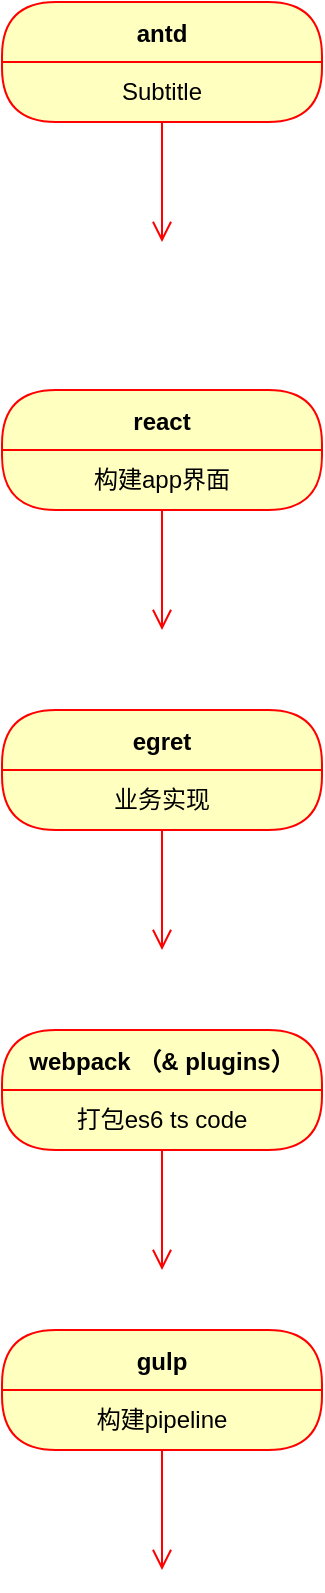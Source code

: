 <mxfile version="20.3.0" type="github">
  <diagram id="RyOypk_LRAsxnf7cehFb" name="第 1 页">
    <mxGraphModel dx="16" dy="635" grid="0" gridSize="10" guides="1" tooltips="1" connect="1" arrows="1" fold="1" page="1" pageScale="1" pageWidth="1169" pageHeight="827" math="0" shadow="0">
      <root>
        <mxCell id="0" />
        <mxCell id="1" parent="0" />
        <mxCell id="iCX3cISmmqJYiOSi0hr1-3" value="react" style="swimlane;fontStyle=1;align=center;verticalAlign=middle;childLayout=stackLayout;horizontal=1;startSize=30;horizontalStack=0;resizeParent=0;resizeLast=1;container=0;fontColor=#000000;collapsible=0;rounded=1;arcSize=30;strokeColor=#ff0000;fillColor=#ffffc0;swimlaneFillColor=#ffffc0;dropTarget=0;" vertex="1" parent="1">
          <mxGeometry x="1223" y="229" width="160" height="60" as="geometry" />
        </mxCell>
        <mxCell id="iCX3cISmmqJYiOSi0hr1-4" value="构建app界面" style="text;html=1;strokeColor=none;fillColor=none;align=center;verticalAlign=middle;spacingLeft=4;spacingRight=4;whiteSpace=wrap;overflow=hidden;rotatable=0;fontColor=#000000;" vertex="1" parent="iCX3cISmmqJYiOSi0hr1-3">
          <mxGeometry y="30" width="160" height="30" as="geometry" />
        </mxCell>
        <mxCell id="iCX3cISmmqJYiOSi0hr1-5" value="" style="edgeStyle=orthogonalEdgeStyle;html=1;verticalAlign=bottom;endArrow=open;endSize=8;strokeColor=#ff0000;rounded=0;" edge="1" source="iCX3cISmmqJYiOSi0hr1-3" parent="1">
          <mxGeometry relative="1" as="geometry">
            <mxPoint x="1303" y="349" as="targetPoint" />
          </mxGeometry>
        </mxCell>
        <mxCell id="iCX3cISmmqJYiOSi0hr1-6" value="antd" style="swimlane;fontStyle=1;align=center;verticalAlign=middle;childLayout=stackLayout;horizontal=1;startSize=30;horizontalStack=0;resizeParent=0;resizeLast=1;container=0;fontColor=#000000;collapsible=0;rounded=1;arcSize=30;strokeColor=#ff0000;fillColor=#ffffc0;swimlaneFillColor=#ffffc0;dropTarget=0;" vertex="1" parent="1">
          <mxGeometry x="1223" y="35" width="160" height="60" as="geometry" />
        </mxCell>
        <mxCell id="iCX3cISmmqJYiOSi0hr1-7" value="Subtitle" style="text;html=1;strokeColor=none;fillColor=none;align=center;verticalAlign=middle;spacingLeft=4;spacingRight=4;whiteSpace=wrap;overflow=hidden;rotatable=0;fontColor=#000000;" vertex="1" parent="iCX3cISmmqJYiOSi0hr1-6">
          <mxGeometry y="30" width="160" height="30" as="geometry" />
        </mxCell>
        <mxCell id="iCX3cISmmqJYiOSi0hr1-8" value="" style="edgeStyle=orthogonalEdgeStyle;html=1;verticalAlign=bottom;endArrow=open;endSize=8;strokeColor=#ff0000;rounded=0;" edge="1" parent="1" source="iCX3cISmmqJYiOSi0hr1-6">
          <mxGeometry relative="1" as="geometry">
            <mxPoint x="1303" y="155" as="targetPoint" />
          </mxGeometry>
        </mxCell>
        <mxCell id="iCX3cISmmqJYiOSi0hr1-9" value="egret" style="swimlane;fontStyle=1;align=center;verticalAlign=middle;childLayout=stackLayout;horizontal=1;startSize=30;horizontalStack=0;resizeParent=0;resizeLast=1;container=0;fontColor=#000000;collapsible=0;rounded=1;arcSize=30;strokeColor=#ff0000;fillColor=#ffffc0;swimlaneFillColor=#ffffc0;dropTarget=0;" vertex="1" parent="1">
          <mxGeometry x="1223" y="389" width="160" height="60" as="geometry" />
        </mxCell>
        <mxCell id="iCX3cISmmqJYiOSi0hr1-10" value="业务实现" style="text;html=1;strokeColor=none;fillColor=none;align=center;verticalAlign=middle;spacingLeft=4;spacingRight=4;whiteSpace=wrap;overflow=hidden;rotatable=0;fontColor=#000000;" vertex="1" parent="iCX3cISmmqJYiOSi0hr1-9">
          <mxGeometry y="30" width="160" height="30" as="geometry" />
        </mxCell>
        <mxCell id="iCX3cISmmqJYiOSi0hr1-12" value="Subtitle" style="text;html=1;strokeColor=none;fillColor=none;align=center;verticalAlign=middle;spacingLeft=4;spacingRight=4;whiteSpace=wrap;overflow=hidden;rotatable=0;fontColor=#000000;" vertex="1" parent="iCX3cISmmqJYiOSi0hr1-9">
          <mxGeometry y="60" width="160" as="geometry" />
        </mxCell>
        <mxCell id="iCX3cISmmqJYiOSi0hr1-11" value="" style="edgeStyle=orthogonalEdgeStyle;html=1;verticalAlign=bottom;endArrow=open;endSize=8;strokeColor=#ff0000;rounded=0;" edge="1" parent="1" source="iCX3cISmmqJYiOSi0hr1-9">
          <mxGeometry relative="1" as="geometry">
            <mxPoint x="1303" y="509" as="targetPoint" />
          </mxGeometry>
        </mxCell>
        <mxCell id="iCX3cISmmqJYiOSi0hr1-13" value="webpack （&amp; plugins）" style="swimlane;fontStyle=1;align=center;verticalAlign=middle;childLayout=stackLayout;horizontal=1;startSize=30;horizontalStack=0;resizeParent=0;resizeLast=1;container=0;fontColor=#000000;collapsible=0;rounded=1;arcSize=30;strokeColor=#ff0000;fillColor=#ffffc0;swimlaneFillColor=#ffffc0;dropTarget=0;" vertex="1" parent="1">
          <mxGeometry x="1223" y="549" width="160" height="60" as="geometry" />
        </mxCell>
        <mxCell id="iCX3cISmmqJYiOSi0hr1-15" value="打包es6 ts code" style="text;html=1;strokeColor=none;fillColor=none;align=center;verticalAlign=middle;spacingLeft=4;spacingRight=4;whiteSpace=wrap;overflow=hidden;rotatable=0;fontColor=#000000;" vertex="1" parent="iCX3cISmmqJYiOSi0hr1-13">
          <mxGeometry y="30" width="160" height="30" as="geometry" />
        </mxCell>
        <mxCell id="iCX3cISmmqJYiOSi0hr1-16" value="" style="edgeStyle=orthogonalEdgeStyle;html=1;verticalAlign=bottom;endArrow=open;endSize=8;strokeColor=#ff0000;rounded=0;" edge="1" parent="1" source="iCX3cISmmqJYiOSi0hr1-13">
          <mxGeometry relative="1" as="geometry">
            <mxPoint x="1303" y="669" as="targetPoint" />
          </mxGeometry>
        </mxCell>
        <mxCell id="iCX3cISmmqJYiOSi0hr1-22" value="gulp" style="swimlane;fontStyle=1;align=center;verticalAlign=middle;childLayout=stackLayout;horizontal=1;startSize=30;horizontalStack=0;resizeParent=0;resizeLast=1;container=0;fontColor=#000000;collapsible=0;rounded=1;arcSize=30;strokeColor=#ff0000;fillColor=#ffffc0;swimlaneFillColor=#ffffc0;dropTarget=0;" vertex="1" parent="1">
          <mxGeometry x="1223" y="699" width="160" height="60" as="geometry" />
        </mxCell>
        <mxCell id="iCX3cISmmqJYiOSi0hr1-23" value="构建pipeline" style="text;html=1;strokeColor=none;fillColor=none;align=center;verticalAlign=middle;spacingLeft=4;spacingRight=4;whiteSpace=wrap;overflow=hidden;rotatable=0;fontColor=#000000;" vertex="1" parent="iCX3cISmmqJYiOSi0hr1-22">
          <mxGeometry y="30" width="160" height="30" as="geometry" />
        </mxCell>
        <mxCell id="iCX3cISmmqJYiOSi0hr1-24" value="" style="edgeStyle=orthogonalEdgeStyle;html=1;verticalAlign=bottom;endArrow=open;endSize=8;strokeColor=#ff0000;rounded=0;" edge="1" parent="1" source="iCX3cISmmqJYiOSi0hr1-22">
          <mxGeometry relative="1" as="geometry">
            <mxPoint x="1303" y="819" as="targetPoint" />
          </mxGeometry>
        </mxCell>
      </root>
    </mxGraphModel>
  </diagram>
</mxfile>
